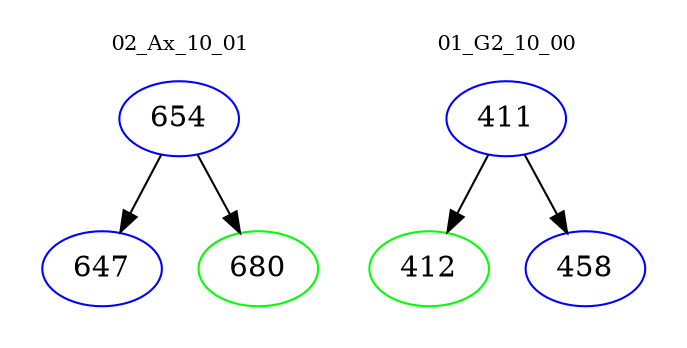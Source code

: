 digraph{
subgraph cluster_0 {
color = white
label = "02_Ax_10_01";
fontsize=10;
T0_654 [label="654", color="blue"]
T0_654 -> T0_647 [color="black"]
T0_647 [label="647", color="blue"]
T0_654 -> T0_680 [color="black"]
T0_680 [label="680", color="green"]
}
subgraph cluster_1 {
color = white
label = "01_G2_10_00";
fontsize=10;
T1_411 [label="411", color="blue"]
T1_411 -> T1_412 [color="black"]
T1_412 [label="412", color="green"]
T1_411 -> T1_458 [color="black"]
T1_458 [label="458", color="blue"]
}
}
